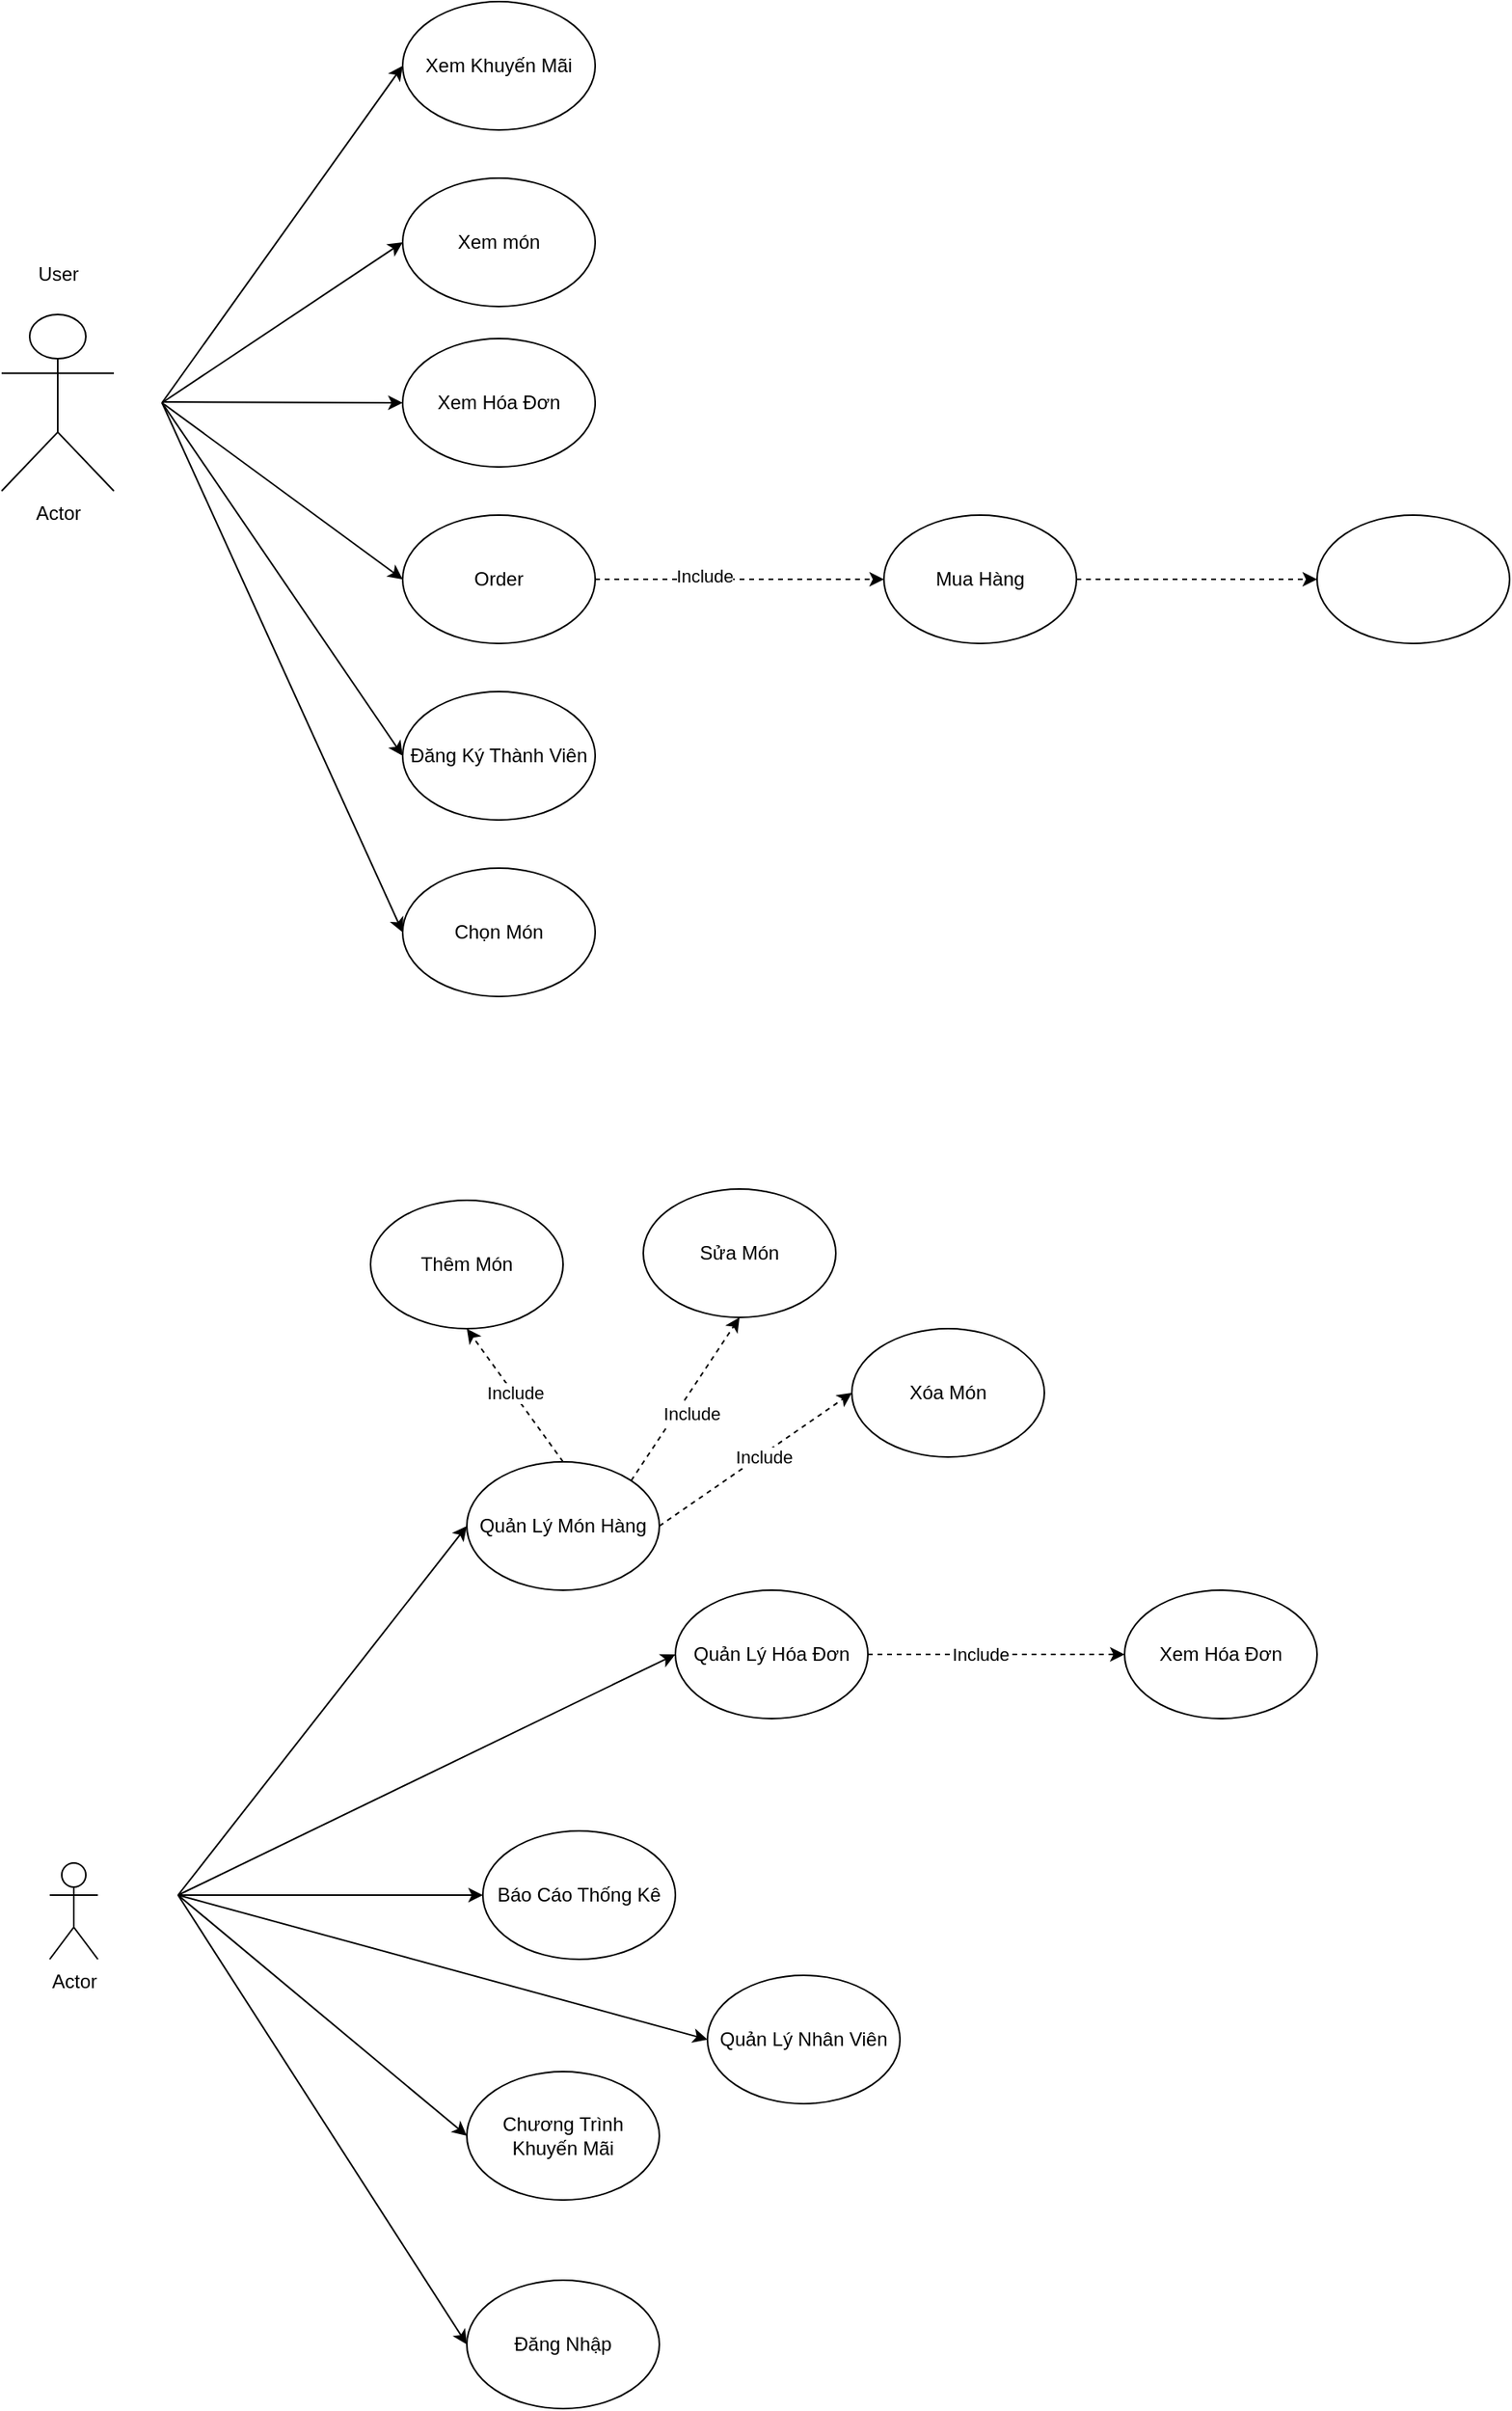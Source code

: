 <mxfile version="14.4.8" type="github"><diagram id="WR0fnqzpUvogeY7HLXCb" name="Page-1"><mxGraphModel dx="1422" dy="762" grid="1" gridSize="10" guides="1" tooltips="1" connect="1" arrows="1" fold="1" page="1" pageScale="1" pageWidth="1169" pageHeight="1654" math="0" shadow="0"><root><mxCell id="0"/><mxCell id="1" parent="0"/><mxCell id="ZEzgqD3dTgIoIWU3gzUH-1" value="Actor" style="shape=umlActor;verticalLabelPosition=bottom;verticalAlign=top;html=1;outlineConnect=0;" parent="1" vertex="1"><mxGeometry x="110" y="235" width="70" height="110" as="geometry"/></mxCell><mxCell id="ZEzgqD3dTgIoIWU3gzUH-3" value="Xem món" style="ellipse;whiteSpace=wrap;html=1;" parent="1" vertex="1"><mxGeometry x="360" y="150" width="120" height="80" as="geometry"/></mxCell><mxCell id="ZEzgqD3dTgIoIWU3gzUH-10" value="Xem Hóa Đơn" style="ellipse;whiteSpace=wrap;html=1;" parent="1" vertex="1"><mxGeometry x="360" y="250" width="120" height="80" as="geometry"/></mxCell><mxCell id="ZEzgqD3dTgIoIWU3gzUH-31" style="edgeStyle=orthogonalEdgeStyle;rounded=0;orthogonalLoop=1;jettySize=auto;html=1;exitX=1;exitY=0.5;exitDx=0;exitDy=0;entryX=0;entryY=0.5;entryDx=0;entryDy=0;dashed=1;" parent="1" source="ZEzgqD3dTgIoIWU3gzUH-11" target="ZEzgqD3dTgIoIWU3gzUH-32" edge="1"><mxGeometry relative="1" as="geometry"><mxPoint x="610" y="400" as="targetPoint"/></mxGeometry></mxCell><mxCell id="ZEzgqD3dTgIoIWU3gzUH-33" value="Include" style="edgeLabel;html=1;align=center;verticalAlign=middle;resizable=0;points=[];" parent="ZEzgqD3dTgIoIWU3gzUH-31" vertex="1" connectable="0"><mxGeometry x="-0.242" y="2" relative="1" as="geometry"><mxPoint as="offset"/></mxGeometry></mxCell><mxCell id="ZEzgqD3dTgIoIWU3gzUH-11" value="Order" style="ellipse;whiteSpace=wrap;html=1;" parent="1" vertex="1"><mxGeometry x="360" y="360" width="120" height="80" as="geometry"/></mxCell><mxCell id="ZEzgqD3dTgIoIWU3gzUH-21" value="" style="endArrow=classic;html=1;entryX=0;entryY=0.5;entryDx=0;entryDy=0;" parent="1" target="ZEzgqD3dTgIoIWU3gzUH-3" edge="1"><mxGeometry width="50" height="50" relative="1" as="geometry"><mxPoint x="210" y="290" as="sourcePoint"/><mxPoint x="290" y="220" as="targetPoint"/></mxGeometry></mxCell><mxCell id="ZEzgqD3dTgIoIWU3gzUH-22" value="" style="endArrow=classic;html=1;entryX=0;entryY=0.5;entryDx=0;entryDy=0;" parent="1" target="ZEzgqD3dTgIoIWU3gzUH-10" edge="1"><mxGeometry width="50" height="50" relative="1" as="geometry"><mxPoint x="210" y="289.5" as="sourcePoint"/><mxPoint x="340.001" y="289.503" as="targetPoint"/></mxGeometry></mxCell><mxCell id="ZEzgqD3dTgIoIWU3gzUH-23" value="" style="endArrow=classic;html=1;entryX=0;entryY=0.5;entryDx=0;entryDy=0;" parent="1" target="ZEzgqD3dTgIoIWU3gzUH-11" edge="1"><mxGeometry width="50" height="50" relative="1" as="geometry"><mxPoint x="210" y="290" as="sourcePoint"/><mxPoint x="361.941" y="250.923" as="targetPoint"/></mxGeometry></mxCell><mxCell id="ZEzgqD3dTgIoIWU3gzUH-24" value="" style="endArrow=classic;html=1;entryX=0;entryY=0.5;entryDx=0;entryDy=0;" parent="1" target="ZEzgqD3dTgIoIWU3gzUH-27" edge="1"><mxGeometry width="50" height="50" relative="1" as="geometry"><mxPoint x="210" y="290" as="sourcePoint"/><mxPoint x="301.941" y="390.003" as="targetPoint"/></mxGeometry></mxCell><mxCell id="ZEzgqD3dTgIoIWU3gzUH-25" value="Đăng Ký Thành Viên" style="ellipse;whiteSpace=wrap;html=1;" parent="1" vertex="1"><mxGeometry x="360" y="470" width="120" height="80" as="geometry"/></mxCell><mxCell id="ZEzgqD3dTgIoIWU3gzUH-26" value="Xem Khuyến Mãi" style="ellipse;whiteSpace=wrap;html=1;" parent="1" vertex="1"><mxGeometry x="360" y="40" width="120" height="80" as="geometry"/></mxCell><mxCell id="ZEzgqD3dTgIoIWU3gzUH-27" value="Chọn Món" style="ellipse;whiteSpace=wrap;html=1;" parent="1" vertex="1"><mxGeometry x="360" y="580" width="120" height="80" as="geometry"/></mxCell><mxCell id="ZEzgqD3dTgIoIWU3gzUH-29" value="" style="endArrow=classic;html=1;entryX=0;entryY=0.5;entryDx=0;entryDy=0;" parent="1" target="ZEzgqD3dTgIoIWU3gzUH-26" edge="1"><mxGeometry width="50" height="50" relative="1" as="geometry"><mxPoint x="210" y="290" as="sourcePoint"/><mxPoint x="299.745" y="60.001" as="targetPoint"/></mxGeometry></mxCell><mxCell id="ZEzgqD3dTgIoIWU3gzUH-30" value="" style="endArrow=classic;html=1;entryX=0;entryY=0.5;entryDx=0;entryDy=0;" parent="1" target="ZEzgqD3dTgIoIWU3gzUH-25" edge="1"><mxGeometry width="50" height="50" relative="1" as="geometry"><mxPoint x="210" y="290" as="sourcePoint"/><mxPoint x="379.745" y="199.661" as="targetPoint"/></mxGeometry></mxCell><mxCell id="ZEzgqD3dTgIoIWU3gzUH-32" value="Mua Hàng" style="ellipse;whiteSpace=wrap;html=1;" parent="1" vertex="1"><mxGeometry x="660" y="360" width="120" height="80" as="geometry"/></mxCell><mxCell id="ZEzgqD3dTgIoIWU3gzUH-37" value="User" style="text;html=1;align=center;verticalAlign=middle;resizable=0;points=[];autosize=1;" parent="1" vertex="1"><mxGeometry x="125" y="200" width="40" height="20" as="geometry"/></mxCell><mxCell id="ZEzgqD3dTgIoIWU3gzUH-41" value="Actor" style="shape=umlActor;verticalLabelPosition=bottom;verticalAlign=top;html=1;outlineConnect=0;" parent="1" vertex="1"><mxGeometry x="140" y="1200" width="30" height="60" as="geometry"/></mxCell><mxCell id="ZEzgqD3dTgIoIWU3gzUH-42" value="Quản Lý Hóa Đơn" style="ellipse;whiteSpace=wrap;html=1;" parent="1" vertex="1"><mxGeometry x="530" y="1030" width="120" height="80" as="geometry"/></mxCell><mxCell id="ZEzgqD3dTgIoIWU3gzUH-43" value="Đăng Nhập" style="ellipse;whiteSpace=wrap;html=1;" parent="1" vertex="1"><mxGeometry x="400" y="1460" width="120" height="80" as="geometry"/></mxCell><mxCell id="ZEzgqD3dTgIoIWU3gzUH-44" value="Quản Lý Món Hàng" style="ellipse;whiteSpace=wrap;html=1;" parent="1" vertex="1"><mxGeometry x="400" y="950" width="120" height="80" as="geometry"/></mxCell><mxCell id="ZEzgqD3dTgIoIWU3gzUH-45" value="Báo Cáo Thống Kê" style="ellipse;whiteSpace=wrap;html=1;" parent="1" vertex="1"><mxGeometry x="410" y="1180" width="120" height="80" as="geometry"/></mxCell><mxCell id="ZEzgqD3dTgIoIWU3gzUH-46" value="Quản Lý Nhân Viên" style="ellipse;whiteSpace=wrap;html=1;" parent="1" vertex="1"><mxGeometry x="550" y="1270" width="120" height="80" as="geometry"/></mxCell><mxCell id="ZEzgqD3dTgIoIWU3gzUH-47" value="Chương Trình Khuyến Mãi" style="ellipse;whiteSpace=wrap;html=1;" parent="1" vertex="1"><mxGeometry x="400" y="1330" width="120" height="80" as="geometry"/></mxCell><mxCell id="ZEzgqD3dTgIoIWU3gzUH-49" value="" style="endArrow=classic;html=1;entryX=0;entryY=0.5;entryDx=0;entryDy=0;" parent="1" target="ZEzgqD3dTgIoIWU3gzUH-44" edge="1"><mxGeometry width="50" height="50" relative="1" as="geometry"><mxPoint x="220" y="1220" as="sourcePoint"/><mxPoint x="270" y="1170" as="targetPoint"/></mxGeometry></mxCell><mxCell id="ZEzgqD3dTgIoIWU3gzUH-50" value="" style="endArrow=classic;html=1;entryX=0;entryY=0.5;entryDx=0;entryDy=0;" parent="1" target="ZEzgqD3dTgIoIWU3gzUH-42" edge="1"><mxGeometry width="50" height="50" relative="1" as="geometry"><mxPoint x="220" y="1220" as="sourcePoint"/><mxPoint x="270" y="1170" as="targetPoint"/></mxGeometry></mxCell><mxCell id="ZEzgqD3dTgIoIWU3gzUH-51" value="" style="endArrow=classic;html=1;entryX=0;entryY=0.5;entryDx=0;entryDy=0;" parent="1" target="ZEzgqD3dTgIoIWU3gzUH-45" edge="1"><mxGeometry width="50" height="50" relative="1" as="geometry"><mxPoint x="220" y="1220" as="sourcePoint"/><mxPoint x="270" y="1170" as="targetPoint"/></mxGeometry></mxCell><mxCell id="ZEzgqD3dTgIoIWU3gzUH-52" value="" style="endArrow=classic;html=1;entryX=0;entryY=0.5;entryDx=0;entryDy=0;" parent="1" target="ZEzgqD3dTgIoIWU3gzUH-47" edge="1"><mxGeometry width="50" height="50" relative="1" as="geometry"><mxPoint x="220" y="1220" as="sourcePoint"/><mxPoint x="270" y="1260" as="targetPoint"/></mxGeometry></mxCell><mxCell id="ZEzgqD3dTgIoIWU3gzUH-53" value="" style="endArrow=classic;html=1;entryX=0;entryY=0.5;entryDx=0;entryDy=0;" parent="1" target="ZEzgqD3dTgIoIWU3gzUH-46" edge="1"><mxGeometry width="50" height="50" relative="1" as="geometry"><mxPoint x="220" y="1220" as="sourcePoint"/><mxPoint x="270" y="1170" as="targetPoint"/></mxGeometry></mxCell><mxCell id="ZEzgqD3dTgIoIWU3gzUH-54" value="" style="endArrow=classic;html=1;entryX=0;entryY=0.5;entryDx=0;entryDy=0;" parent="1" target="ZEzgqD3dTgIoIWU3gzUH-43" edge="1"><mxGeometry width="50" height="50" relative="1" as="geometry"><mxPoint x="220" y="1220" as="sourcePoint"/><mxPoint x="350" y="1420" as="targetPoint"/></mxGeometry></mxCell><mxCell id="ZEzgqD3dTgIoIWU3gzUH-56" value="Sửa Món" style="ellipse;whiteSpace=wrap;html=1;" parent="1" vertex="1"><mxGeometry x="510" y="780" width="120" height="80" as="geometry"/></mxCell><mxCell id="ZEzgqD3dTgIoIWU3gzUH-57" value="Xóa Món" style="ellipse;whiteSpace=wrap;html=1;" parent="1" vertex="1"><mxGeometry x="640" y="867" width="120" height="80" as="geometry"/></mxCell><mxCell id="ZEzgqD3dTgIoIWU3gzUH-58" value="Thêm Món" style="ellipse;whiteSpace=wrap;html=1;" parent="1" vertex="1"><mxGeometry x="340" y="787" width="120" height="80" as="geometry"/></mxCell><mxCell id="ZEzgqD3dTgIoIWU3gzUH-59" value="Xem Hóa Đơn" style="ellipse;whiteSpace=wrap;html=1;" parent="1" vertex="1"><mxGeometry x="810" y="1030" width="120" height="80" as="geometry"/></mxCell><mxCell id="ZEzgqD3dTgIoIWU3gzUH-60" value="" style="ellipse;whiteSpace=wrap;html=1;" parent="1" vertex="1"><mxGeometry x="930" y="360" width="120" height="80" as="geometry"/></mxCell><mxCell id="ZEzgqD3dTgIoIWU3gzUH-61" value="" style="endArrow=classic;html=1;entryX=0;entryY=0.5;entryDx=0;entryDy=0;exitX=1;exitY=0.5;exitDx=0;exitDy=0;dashed=1;" parent="1" source="ZEzgqD3dTgIoIWU3gzUH-32" target="ZEzgqD3dTgIoIWU3gzUH-60" edge="1"><mxGeometry width="50" height="50" relative="1" as="geometry"><mxPoint x="770" y="400" as="sourcePoint"/><mxPoint x="820" y="350" as="targetPoint"/></mxGeometry></mxCell><mxCell id="_EkDEBfy_FiJQWjqEdkb-1" value="" style="endArrow=classic;html=1;entryX=0.5;entryY=1;entryDx=0;entryDy=0;exitX=0.5;exitY=0;exitDx=0;exitDy=0;dashed=1;" edge="1" parent="1" source="ZEzgqD3dTgIoIWU3gzUH-44" target="ZEzgqD3dTgIoIWU3gzUH-58"><mxGeometry width="50" height="50" relative="1" as="geometry"><mxPoint x="220" y="900" as="sourcePoint"/><mxPoint x="370" y="900" as="targetPoint"/></mxGeometry></mxCell><mxCell id="_EkDEBfy_FiJQWjqEdkb-2" value="" style="endArrow=classic;html=1;entryX=0.5;entryY=1;entryDx=0;entryDy=0;exitX=1;exitY=0;exitDx=0;exitDy=0;dashed=1;" edge="1" parent="1" source="ZEzgqD3dTgIoIWU3gzUH-44" target="ZEzgqD3dTgIoIWU3gzUH-56"><mxGeometry width="50" height="50" relative="1" as="geometry"><mxPoint x="410" y="900" as="sourcePoint"/><mxPoint x="560" y="900" as="targetPoint"/></mxGeometry></mxCell><mxCell id="_EkDEBfy_FiJQWjqEdkb-6" value="Include" style="edgeLabel;html=1;align=center;verticalAlign=middle;resizable=0;points=[];" vertex="1" connectable="0" parent="_EkDEBfy_FiJQWjqEdkb-2"><mxGeometry x="-0.299" relative="1" as="geometry"><mxPoint x="13.78" y="-5.9" as="offset"/></mxGeometry></mxCell><mxCell id="_EkDEBfy_FiJQWjqEdkb-3" value="" style="endArrow=classic;html=1;entryX=0;entryY=0.5;entryDx=0;entryDy=0;exitX=1;exitY=0.5;exitDx=0;exitDy=0;dashed=1;" edge="1" parent="1" source="ZEzgqD3dTgIoIWU3gzUH-44" target="ZEzgqD3dTgIoIWU3gzUH-57"><mxGeometry width="50" height="50" relative="1" as="geometry"><mxPoint x="590" y="989.5" as="sourcePoint"/><mxPoint x="740" y="989.5" as="targetPoint"/></mxGeometry></mxCell><mxCell id="_EkDEBfy_FiJQWjqEdkb-4" value="" style="endArrow=classic;html=1;entryX=0;entryY=0.5;entryDx=0;entryDy=0;exitX=1;exitY=0.5;exitDx=0;exitDy=0;dashed=1;" edge="1" parent="1" source="ZEzgqD3dTgIoIWU3gzUH-42" target="ZEzgqD3dTgIoIWU3gzUH-59"><mxGeometry width="50" height="50" relative="1" as="geometry"><mxPoint x="670" y="1030" as="sourcePoint"/><mxPoint x="820" y="1030" as="targetPoint"/></mxGeometry></mxCell><mxCell id="_EkDEBfy_FiJQWjqEdkb-9" value="Include" style="edgeLabel;html=1;align=center;verticalAlign=middle;resizable=0;points=[];" vertex="1" connectable="0" parent="1"><mxGeometry x="430.001" y="906.999" as="geometry"/></mxCell><mxCell id="_EkDEBfy_FiJQWjqEdkb-10" value="Include" style="edgeLabel;html=1;align=center;verticalAlign=middle;resizable=0;points=[];" vertex="1" connectable="0" parent="1"><mxGeometry x="585.001" y="946.999" as="geometry"/></mxCell><mxCell id="_EkDEBfy_FiJQWjqEdkb-11" value="Include" style="edgeLabel;html=1;align=center;verticalAlign=middle;resizable=0;points=[];" vertex="1" connectable="0" parent="1"><mxGeometry x="720.001" y="1069.999" as="geometry"/></mxCell></root></mxGraphModel></diagram></mxfile>